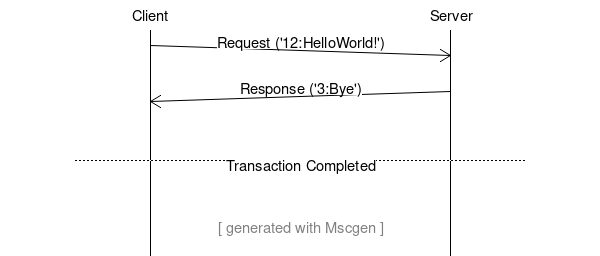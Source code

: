 # MSC Sequence Diagram Example: Template transaction

msc {
    # Chart Options
    arcgradient = "10";

    # Entities
    a [ label = "Client" ], b [ label = "Server" ];

    # Message Flow
    a =>> b [ label = "Request ('12:HelloWorld!')" ];
    b =>> a [ label = "Response ('3:Bye')" ];
    |||;
    --- [ label = "Transaction Completed" ];

    |||;
    ||| [label="[ generated with Mscgen ]", textcolor="gray"];
}
